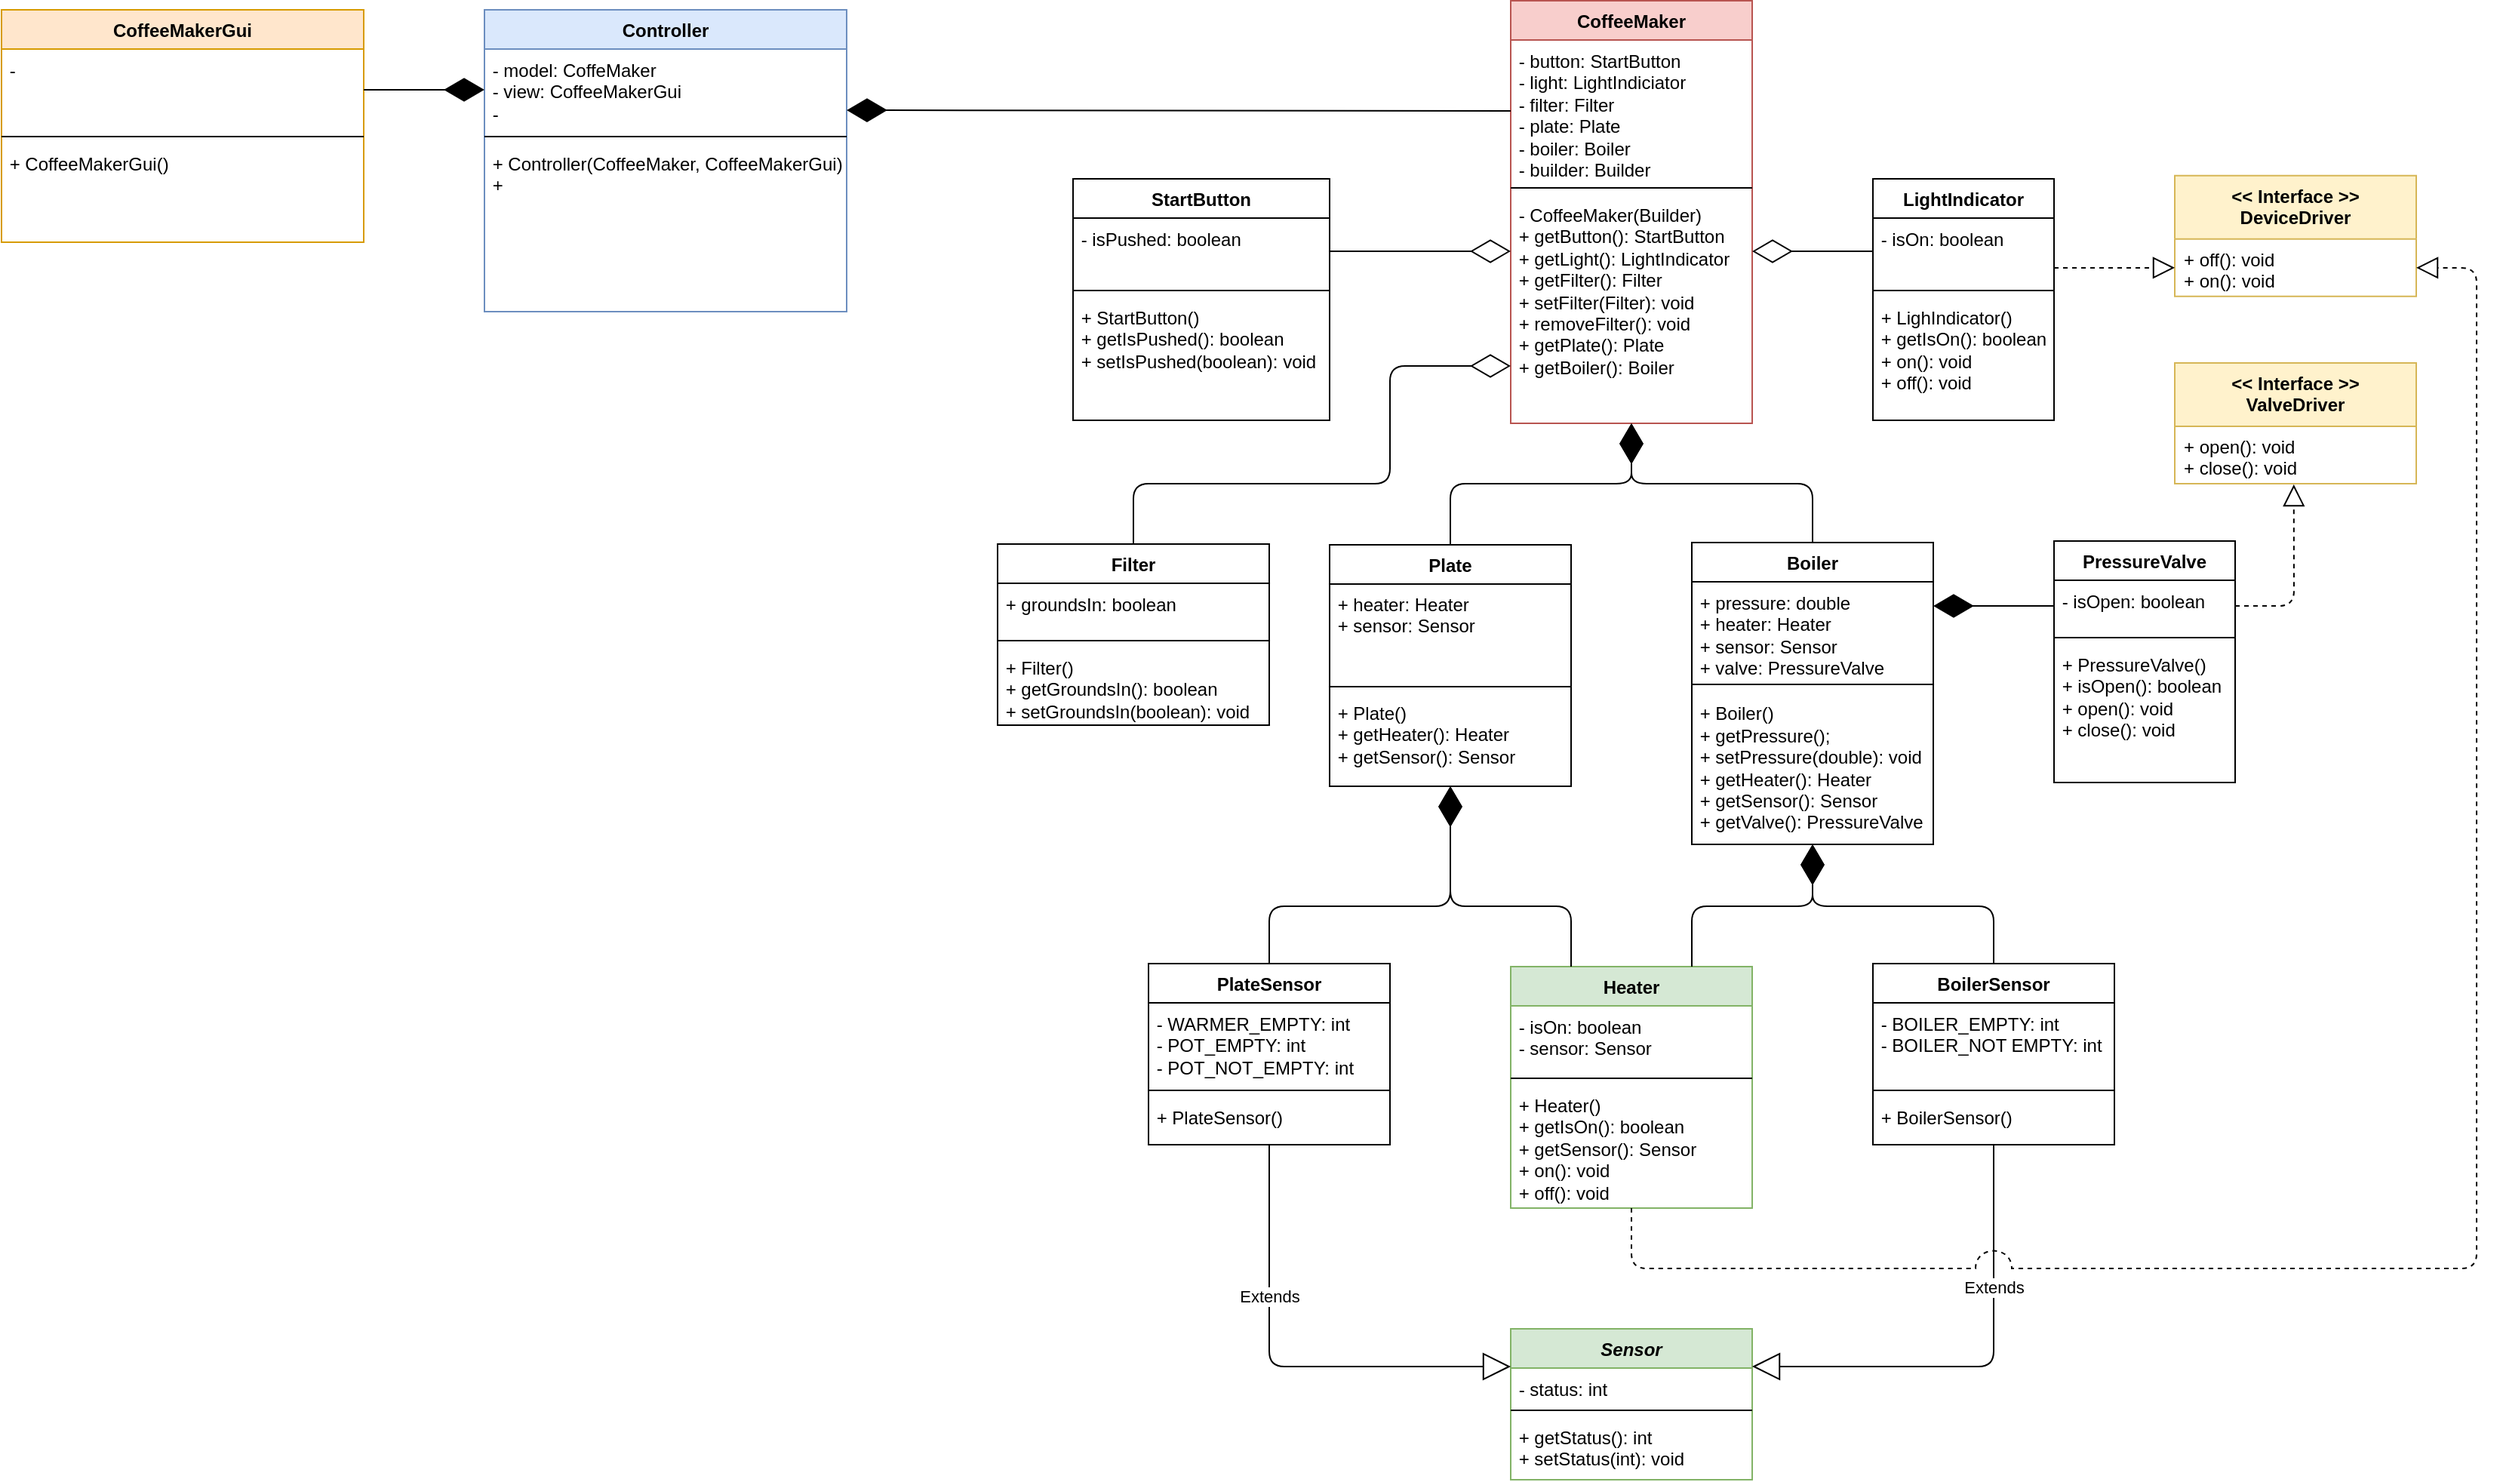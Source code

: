 <mxfile version="10.6.7" type="device"><diagram id="77RDw9w7wn0Nk61X3QPv" name="Page-1"><mxGraphModel dx="1656" dy="472" grid="1" gridSize="10" guides="1" tooltips="1" connect="1" arrows="1" fold="1" page="1" pageScale="1" pageWidth="850" pageHeight="1100" math="0" shadow="0"><root><mxCell id="0"/><mxCell id="1" parent="0"/><mxCell id="KOlccHHZOTpstW0Ifl7A-11" value="PlateSensor&#10;" style="swimlane;fontStyle=1;align=center;verticalAlign=top;childLayout=stackLayout;horizontal=1;startSize=26;horizontalStack=0;resizeParent=1;resizeParentMax=0;resizeLast=0;collapsible=1;marginBottom=0;" parent="1" vertex="1"><mxGeometry x="120" y="718.5" width="160" height="120" as="geometry"/></mxCell><mxCell id="KOlccHHZOTpstW0Ifl7A-12" value="&amp;nbsp;- WARMER_EMPTY: int&lt;br&gt;&amp;nbsp;- POT_EMPTY: int&lt;br&gt;&amp;nbsp;- POT_NOT_EMPTY: int&lt;br&gt;" style="text;html=1;strokeColor=none;fillColor=none;align=left;verticalAlign=top;whiteSpace=wrap;rounded=0;" parent="KOlccHHZOTpstW0Ifl7A-11" vertex="1"><mxGeometry y="26" width="160" height="54" as="geometry"/></mxCell><mxCell id="KOlccHHZOTpstW0Ifl7A-13" value="" style="line;strokeWidth=1;fillColor=none;align=left;verticalAlign=middle;spacingTop=-1;spacingLeft=3;spacingRight=3;rotatable=0;labelPosition=right;points=[];portConstraint=eastwest;" parent="KOlccHHZOTpstW0Ifl7A-11" vertex="1"><mxGeometry y="80" width="160" height="8" as="geometry"/></mxCell><mxCell id="KOlccHHZOTpstW0Ifl7A-14" value="&amp;nbsp;+ PlateSensor()" style="text;html=1;strokeColor=none;fillColor=none;align=left;verticalAlign=top;whiteSpace=wrap;rounded=0;" parent="KOlccHHZOTpstW0Ifl7A-11" vertex="1"><mxGeometry y="88" width="160" height="32" as="geometry"/></mxCell><mxCell id="KOlccHHZOTpstW0Ifl7A-20" value="LightIndicator&#10;" style="swimlane;fontStyle=1;align=center;verticalAlign=top;childLayout=stackLayout;horizontal=1;startSize=26;horizontalStack=0;resizeParent=1;resizeParentMax=0;resizeLast=0;collapsible=1;marginBottom=0;" parent="1" vertex="1"><mxGeometry x="600" y="198.5" width="120" height="160" as="geometry"/></mxCell><mxCell id="KOlccHHZOTpstW0Ifl7A-21" value="&lt;div&gt;&lt;span&gt;&amp;nbsp;- isOn: boolean&lt;/span&gt;&lt;br&gt;&lt;/div&gt;" style="text;html=1;strokeColor=none;fillColor=none;align=left;verticalAlign=top;whiteSpace=wrap;rounded=0;" parent="KOlccHHZOTpstW0Ifl7A-20" vertex="1"><mxGeometry y="26" width="120" height="44" as="geometry"/></mxCell><mxCell id="KOlccHHZOTpstW0Ifl7A-22" value="" style="line;strokeWidth=1;fillColor=none;align=left;verticalAlign=middle;spacingTop=-1;spacingLeft=3;spacingRight=3;rotatable=0;labelPosition=right;points=[];portConstraint=eastwest;" parent="KOlccHHZOTpstW0Ifl7A-20" vertex="1"><mxGeometry y="70" width="120" height="8" as="geometry"/></mxCell><mxCell id="KOlccHHZOTpstW0Ifl7A-23" value="&amp;nbsp;+ LighIndicator()&lt;br&gt;&amp;nbsp;+ getIsOn(): boolean&lt;br&gt;&lt;div&gt;&amp;nbsp;+ on(): void&lt;/div&gt;&lt;div&gt;&amp;nbsp;+ off(): void&lt;/div&gt;" style="text;html=1;strokeColor=none;fillColor=none;align=left;verticalAlign=top;whiteSpace=wrap;rounded=0;" parent="KOlccHHZOTpstW0Ifl7A-20" vertex="1"><mxGeometry y="78" width="120" height="82" as="geometry"/></mxCell><mxCell id="KOlccHHZOTpstW0Ifl7A-25" value="StartButton" style="swimlane;fontStyle=1;align=center;verticalAlign=top;childLayout=stackLayout;horizontal=1;startSize=26;horizontalStack=0;resizeParent=1;resizeParentMax=0;resizeLast=0;collapsible=1;marginBottom=0;" parent="1" vertex="1"><mxGeometry x="70" y="198.5" width="170" height="160" as="geometry"/></mxCell><mxCell id="KOlccHHZOTpstW0Ifl7A-26" value="&lt;div&gt;&lt;span&gt;&amp;nbsp;- isPushed: boolean&lt;/span&gt;&lt;br&gt;&lt;/div&gt;" style="text;html=1;strokeColor=none;fillColor=none;align=left;verticalAlign=top;whiteSpace=wrap;rounded=0;" parent="KOlccHHZOTpstW0Ifl7A-25" vertex="1"><mxGeometry y="26" width="170" height="44" as="geometry"/></mxCell><mxCell id="KOlccHHZOTpstW0Ifl7A-27" value="" style="line;strokeWidth=1;fillColor=none;align=left;verticalAlign=middle;spacingTop=-1;spacingLeft=3;spacingRight=3;rotatable=0;labelPosition=right;points=[];portConstraint=eastwest;" parent="KOlccHHZOTpstW0Ifl7A-25" vertex="1"><mxGeometry y="70" width="170" height="8" as="geometry"/></mxCell><mxCell id="KOlccHHZOTpstW0Ifl7A-18" value="&amp;nbsp;+ StartButton()&lt;br&gt;&lt;div&gt;&amp;nbsp;+ getIsPushed(): boolean&lt;/div&gt;&lt;div&gt;&amp;nbsp;+ setIsPushed(boolean): void&lt;/div&gt;" style="text;html=1;strokeColor=none;fillColor=none;align=left;verticalAlign=top;whiteSpace=wrap;rounded=0;" parent="KOlccHHZOTpstW0Ifl7A-25" vertex="1"><mxGeometry y="78" width="170" height="82" as="geometry"/></mxCell><mxCell id="KOlccHHZOTpstW0Ifl7A-34" value="BoilerSensor" style="swimlane;fontStyle=1;align=center;verticalAlign=top;childLayout=stackLayout;horizontal=1;startSize=26;horizontalStack=0;resizeParent=1;resizeParentMax=0;resizeLast=0;collapsible=1;marginBottom=0;" parent="1" vertex="1"><mxGeometry x="600" y="718.5" width="160" height="120" as="geometry"/></mxCell><mxCell id="KOlccHHZOTpstW0Ifl7A-35" value="&amp;nbsp;- BOILER_EMPTY: int&lt;br&gt;&amp;nbsp;- BOILER_NOT EMPTY: int&lt;br&gt;&lt;br&gt;" style="text;html=1;strokeColor=none;fillColor=none;align=left;verticalAlign=top;whiteSpace=wrap;rounded=0;" parent="KOlccHHZOTpstW0Ifl7A-34" vertex="1"><mxGeometry y="26" width="160" height="54" as="geometry"/></mxCell><mxCell id="KOlccHHZOTpstW0Ifl7A-37" value="" style="line;strokeWidth=1;fillColor=none;align=left;verticalAlign=middle;spacingTop=-1;spacingLeft=3;spacingRight=3;rotatable=0;labelPosition=right;points=[];portConstraint=eastwest;" parent="KOlccHHZOTpstW0Ifl7A-34" vertex="1"><mxGeometry y="80" width="160" height="8" as="geometry"/></mxCell><mxCell id="KOlccHHZOTpstW0Ifl7A-38" value="&amp;nbsp;+ BoilerSensor()" style="text;html=1;strokeColor=none;fillColor=none;align=left;verticalAlign=top;whiteSpace=wrap;rounded=0;" parent="KOlccHHZOTpstW0Ifl7A-34" vertex="1"><mxGeometry y="88" width="160" height="32" as="geometry"/></mxCell><mxCell id="KOlccHHZOTpstW0Ifl7A-40" value="Sensor" style="swimlane;fontStyle=3;align=center;verticalAlign=middle;childLayout=stackLayout;horizontal=1;startSize=26;horizontalStack=0;resizeParent=1;resizeParentMax=0;resizeLast=0;collapsible=1;marginBottom=0;fillColor=#d5e8d4;strokeColor=#82b366;" parent="1" vertex="1"><mxGeometry x="360" y="960.5" width="160" height="100" as="geometry"/></mxCell><mxCell id="KOlccHHZOTpstW0Ifl7A-41" value="&amp;nbsp;- status: int" style="text;html=1;strokeColor=none;fillColor=none;align=left;verticalAlign=top;whiteSpace=wrap;rounded=0;" parent="KOlccHHZOTpstW0Ifl7A-40" vertex="1"><mxGeometry y="26" width="160" height="24" as="geometry"/></mxCell><mxCell id="KOlccHHZOTpstW0Ifl7A-42" value="" style="line;strokeWidth=1;fillColor=none;align=left;verticalAlign=middle;spacingTop=-1;spacingLeft=3;spacingRight=3;rotatable=0;labelPosition=right;points=[];portConstraint=eastwest;" parent="KOlccHHZOTpstW0Ifl7A-40" vertex="1"><mxGeometry y="50" width="160" height="8" as="geometry"/></mxCell><mxCell id="KOlccHHZOTpstW0Ifl7A-43" value="&amp;nbsp;+ getStatus(): int&lt;br&gt;&amp;nbsp;+ setStatus(int): void" style="text;html=1;strokeColor=none;fillColor=none;align=left;verticalAlign=top;whiteSpace=wrap;rounded=0;" parent="KOlccHHZOTpstW0Ifl7A-40" vertex="1"><mxGeometry y="58" width="160" height="42" as="geometry"/></mxCell><mxCell id="KOlccHHZOTpstW0Ifl7A-44" value="Heater" style="swimlane;fontStyle=1;align=center;verticalAlign=middle;childLayout=stackLayout;horizontal=1;startSize=26;horizontalStack=0;resizeParent=1;resizeParentMax=0;resizeLast=0;collapsible=1;marginBottom=0;fillColor=#d5e8d4;strokeColor=#82b366;" parent="1" vertex="1"><mxGeometry x="360" y="720.5" width="160" height="160" as="geometry"/></mxCell><mxCell id="KOlccHHZOTpstW0Ifl7A-45" value="&lt;div&gt;&lt;span&gt;&amp;nbsp;- isOn: boolean&lt;/span&gt;&lt;br&gt;&lt;/div&gt;&amp;nbsp;- sensor: Sensor" style="text;html=1;strokeColor=none;fillColor=none;align=left;verticalAlign=top;whiteSpace=wrap;rounded=0;" parent="KOlccHHZOTpstW0Ifl7A-44" vertex="1"><mxGeometry y="26" width="160" height="44" as="geometry"/></mxCell><mxCell id="KOlccHHZOTpstW0Ifl7A-46" value="" style="line;strokeWidth=1;fillColor=none;align=left;verticalAlign=middle;spacingTop=-1;spacingLeft=3;spacingRight=3;rotatable=0;labelPosition=right;points=[];portConstraint=eastwest;" parent="KOlccHHZOTpstW0Ifl7A-44" vertex="1"><mxGeometry y="70" width="160" height="8" as="geometry"/></mxCell><mxCell id="KOlccHHZOTpstW0Ifl7A-47" value="&amp;nbsp;+ Heater()&lt;br&gt;&amp;nbsp;+ getIsOn(): boolean&lt;br&gt;&amp;nbsp;+ getSensor(): Sensor&lt;br&gt;&amp;nbsp;+ on(): void&lt;br&gt;&amp;nbsp;+ off(): void&lt;br&gt;" style="text;html=1;strokeColor=none;fillColor=none;align=left;verticalAlign=top;whiteSpace=wrap;rounded=0;" parent="KOlccHHZOTpstW0Ifl7A-44" vertex="1"><mxGeometry y="78" width="160" height="82" as="geometry"/></mxCell><mxCell id="KOlccHHZOTpstW0Ifl7A-50" value="Extends" style="endArrow=block;endSize=16;endFill=0;html=1;entryX=0;entryY=0.25;entryDx=0;entryDy=0;rounded=1;exitX=0.5;exitY=1;exitDx=0;exitDy=0;" parent="1" source="KOlccHHZOTpstW0Ifl7A-14" target="KOlccHHZOTpstW0Ifl7A-40" edge="1"><mxGeometry x="-0.349" width="160" relative="1" as="geometry"><mxPoint x="110" y="820.5" as="sourcePoint"/><mxPoint x="430" y="209.5" as="targetPoint"/><Array as="points"><mxPoint x="200" y="985.5"/></Array><mxPoint as="offset"/></mxGeometry></mxCell><mxCell id="KOlccHHZOTpstW0Ifl7A-51" value="Extends" style="endArrow=block;endSize=16;endFill=0;html=1;exitX=0.5;exitY=1;exitDx=0;exitDy=0;entryX=1;entryY=0.25;entryDx=0;entryDy=0;rounded=1;" parent="1" source="KOlccHHZOTpstW0Ifl7A-38" target="KOlccHHZOTpstW0Ifl7A-40" edge="1"><mxGeometry x="-0.383" width="160" relative="1" as="geometry"><mxPoint x="680" y="179.5" as="sourcePoint"/><mxPoint x="840" y="179.5" as="targetPoint"/><Array as="points"><mxPoint x="680" y="985.5"/></Array><mxPoint as="offset"/></mxGeometry></mxCell><mxCell id="KOlccHHZOTpstW0Ifl7A-52" value="PressureValve" style="swimlane;fontStyle=1;align=center;verticalAlign=middle;childLayout=stackLayout;horizontal=1;startSize=26;horizontalStack=0;resizeParent=1;resizeParentMax=0;resizeLast=0;collapsible=1;marginBottom=0;" parent="1" vertex="1"><mxGeometry x="720" y="438.5" width="120" height="160" as="geometry"/></mxCell><mxCell id="KOlccHHZOTpstW0Ifl7A-53" value="&lt;div&gt;&lt;span&gt;&amp;nbsp;- isOpen: boolean&lt;/span&gt;&lt;br&gt;&lt;/div&gt;" style="text;html=1;strokeColor=none;fillColor=none;align=left;verticalAlign=top;whiteSpace=wrap;rounded=0;" parent="KOlccHHZOTpstW0Ifl7A-52" vertex="1"><mxGeometry y="26" width="120" height="34" as="geometry"/></mxCell><mxCell id="KOlccHHZOTpstW0Ifl7A-54" value="" style="line;strokeWidth=1;fillColor=none;align=left;verticalAlign=middle;spacingTop=-1;spacingLeft=3;spacingRight=3;rotatable=0;labelPosition=right;points=[];portConstraint=eastwest;" parent="KOlccHHZOTpstW0Ifl7A-52" vertex="1"><mxGeometry y="60" width="120" height="8" as="geometry"/></mxCell><mxCell id="KOlccHHZOTpstW0Ifl7A-55" value="&lt;div&gt;&amp;nbsp;+ PressureValve()&lt;/div&gt;&lt;div&gt;&amp;nbsp;+ isOpen(): boolean&lt;br&gt;&lt;/div&gt;&lt;div&gt;&amp;nbsp;+ open(): void&lt;/div&gt;&lt;div&gt;&amp;nbsp;+ close(): void&lt;/div&gt;" style="text;html=1;strokeColor=none;fillColor=none;align=left;verticalAlign=top;whiteSpace=wrap;rounded=0;" parent="KOlccHHZOTpstW0Ifl7A-52" vertex="1"><mxGeometry y="68" width="120" height="92" as="geometry"/></mxCell><mxCell id="4rjySwhRc9td_npBiALp-2" value="CoffeeMaker" style="swimlane;fontStyle=1;align=center;verticalAlign=middle;childLayout=stackLayout;horizontal=1;startSize=26;horizontalStack=0;resizeParent=1;resizeParentMax=0;resizeLast=0;collapsible=1;marginBottom=0;fillColor=#f8cecc;strokeColor=#b85450;gradientDirection=north;swimlaneFillColor=none;" parent="1" vertex="1"><mxGeometry x="360" y="80.5" width="160" height="280" as="geometry"/></mxCell><mxCell id="ivPgQxqYD3z4Ep1TXVpg-1" value="&lt;div&gt;&lt;span&gt;&amp;nbsp;- button: StartButton&lt;/span&gt;&lt;br&gt;&lt;/div&gt;&lt;div&gt;&amp;nbsp;- light: LightIndiciator&lt;/div&gt;&lt;div&gt;&amp;nbsp;- filter: Filter&lt;/div&gt;&lt;div&gt;&amp;nbsp;- plate: Plate&lt;/div&gt;&lt;div&gt;&amp;nbsp;- boiler: Boiler&lt;br&gt;&lt;/div&gt;&lt;div&gt;&amp;nbsp;- builder: Builder&lt;/div&gt;" style="text;html=1;strokeColor=none;fillColor=none;align=left;verticalAlign=top;whiteSpace=wrap;rounded=0;" parent="4rjySwhRc9td_npBiALp-2" vertex="1"><mxGeometry y="26" width="160" height="94" as="geometry"/></mxCell><mxCell id="4rjySwhRc9td_npBiALp-4" value="" style="line;strokeWidth=1;fillColor=none;align=left;verticalAlign=middle;spacingTop=-1;spacingLeft=3;spacingRight=3;rotatable=0;labelPosition=right;points=[];portConstraint=eastwest;" parent="4rjySwhRc9td_npBiALp-2" vertex="1"><mxGeometry y="120" width="160" height="8" as="geometry"/></mxCell><mxCell id="4rjySwhRc9td_npBiALp-5" value="&lt;div&gt;&amp;nbsp;- CoffeeMaker(Builder)&lt;/div&gt;&lt;div&gt;&amp;nbsp;+ getButton(): StartButton&lt;/div&gt;&lt;div&gt;&amp;nbsp;+ getLight(): LightIndicator&lt;/div&gt;&lt;div&gt;&amp;nbsp;+ getFilter(): Filter&lt;/div&gt;&lt;div&gt;&amp;nbsp;+ setFilter(Filter): void&lt;/div&gt;&lt;div&gt;&amp;nbsp;+ removeFilter(): void&lt;/div&gt;&lt;div&gt;&amp;nbsp;+ getPlate(): Plate&lt;/div&gt;&lt;div&gt;&amp;nbsp;+ getBoiler(): Boiler&lt;/div&gt;" style="text;html=1;strokeColor=none;fillColor=none;align=left;verticalAlign=top;whiteSpace=wrap;rounded=0;" parent="4rjySwhRc9td_npBiALp-2" vertex="1"><mxGeometry y="128" width="160" height="152" as="geometry"/></mxCell><mxCell id="4rjySwhRc9td_npBiALp-6" value="" style="endArrow=diamondThin;endFill=1;endSize=24;html=1;entryX=0.5;entryY=1;entryDx=0;entryDy=0;exitX=0.75;exitY=0;exitDx=0;exitDy=0;" parent="1" source="KOlccHHZOTpstW0Ifl7A-44" target="ytc1XaJ6hb3bVY4K67zS-8" edge="1"><mxGeometry width="160" relative="1" as="geometry"><mxPoint x="550" y="667.5" as="sourcePoint"/><mxPoint x="750" y="629.5" as="targetPoint"/><Array as="points"><mxPoint x="480" y="680.5"/><mxPoint x="560" y="680.5"/></Array></mxGeometry></mxCell><mxCell id="4rjySwhRc9td_npBiALp-7" value="" style="endArrow=diamondThin;endFill=1;endSize=24;html=1;exitX=0.25;exitY=0;exitDx=0;exitDy=0;entryX=0.5;entryY=1;entryDx=0;entryDy=0;" parent="1" source="KOlccHHZOTpstW0Ifl7A-44" target="ytc1XaJ6hb3bVY4K67zS-4" edge="1"><mxGeometry width="160" relative="1" as="geometry"><mxPoint x="350" y="666.5" as="sourcePoint"/><mxPoint x="110" y="629.5" as="targetPoint"/><Array as="points"><mxPoint x="400" y="680.5"/><mxPoint x="320" y="680.5"/></Array></mxGeometry></mxCell><mxCell id="4rjySwhRc9td_npBiALp-8" value="" style="endArrow=diamondThin;endFill=1;endSize=24;html=1;exitX=0.5;exitY=0;exitDx=0;exitDy=0;entryX=0.5;entryY=1;entryDx=0;entryDy=0;" parent="1" source="KOlccHHZOTpstW0Ifl7A-11" target="ytc1XaJ6hb3bVY4K67zS-4" edge="1"><mxGeometry width="160" relative="1" as="geometry"><mxPoint x="320" y="829.5" as="sourcePoint"/><mxPoint x="110" y="629.5" as="targetPoint"/><Array as="points"><mxPoint x="200" y="680.5"/><mxPoint x="320" y="680.5"/></Array></mxGeometry></mxCell><mxCell id="4rjySwhRc9td_npBiALp-9" value="" style="endArrow=diamondThin;endFill=1;endSize=24;html=1;exitX=0.5;exitY=0;exitDx=0;exitDy=0;entryX=0.5;entryY=1;entryDx=0;entryDy=0;" parent="1" source="KOlccHHZOTpstW0Ifl7A-34" target="ytc1XaJ6hb3bVY4K67zS-8" edge="1"><mxGeometry width="160" relative="1" as="geometry"><mxPoint x="450" y="459.5" as="sourcePoint"/><mxPoint x="750" y="629.5" as="targetPoint"/><Array as="points"><mxPoint x="680" y="680.5"/><mxPoint x="560" y="680.5"/></Array></mxGeometry></mxCell><mxCell id="ytc1XaJ6hb3bVY4K67zS-1" value="Plate" style="swimlane;fontStyle=1;align=center;verticalAlign=middle;childLayout=stackLayout;horizontal=1;startSize=26;horizontalStack=0;resizeParent=1;resizeParentMax=0;resizeLast=0;collapsible=1;marginBottom=0;" parent="1" vertex="1"><mxGeometry x="240" y="441" width="160" height="160" as="geometry"/></mxCell><mxCell id="ytc1XaJ6hb3bVY4K67zS-2" value="&lt;div&gt;&amp;nbsp;+ heater: Heater&lt;/div&gt;&lt;div&gt;&amp;nbsp;+ sensor: Sensor&lt;br&gt;&lt;/div&gt;" style="text;html=1;strokeColor=none;fillColor=none;align=left;verticalAlign=top;whiteSpace=wrap;rounded=0;" parent="ytc1XaJ6hb3bVY4K67zS-1" vertex="1"><mxGeometry y="26" width="160" height="64" as="geometry"/></mxCell><mxCell id="ytc1XaJ6hb3bVY4K67zS-3" value="" style="line;strokeWidth=1;fillColor=none;align=left;verticalAlign=middle;spacingTop=-1;spacingLeft=3;spacingRight=3;rotatable=0;labelPosition=right;points=[];portConstraint=eastwest;" parent="ytc1XaJ6hb3bVY4K67zS-1" vertex="1"><mxGeometry y="90" width="160" height="8" as="geometry"/></mxCell><mxCell id="ytc1XaJ6hb3bVY4K67zS-4" value="&lt;div&gt;&amp;nbsp;+ Plate()&lt;/div&gt;&lt;div&gt;&amp;nbsp;+ getHeater(): Heater&lt;/div&gt;&lt;div&gt;&amp;nbsp;+ getSensor(): Sensor&lt;br&gt;&lt;/div&gt;" style="text;html=1;strokeColor=none;fillColor=none;align=left;verticalAlign=top;whiteSpace=wrap;rounded=0;" parent="ytc1XaJ6hb3bVY4K67zS-1" vertex="1"><mxGeometry y="98" width="160" height="62" as="geometry"/></mxCell><mxCell id="ytc1XaJ6hb3bVY4K67zS-5" value="Boiler" style="swimlane;fontStyle=1;align=center;verticalAlign=middle;childLayout=stackLayout;horizontal=1;startSize=26;horizontalStack=0;resizeParent=1;resizeParentMax=0;resizeLast=0;collapsible=1;marginBottom=0;" parent="1" vertex="1"><mxGeometry x="480" y="439.5" width="160" height="200" as="geometry"/></mxCell><mxCell id="ytc1XaJ6hb3bVY4K67zS-6" value="&lt;div&gt;&amp;nbsp;+ pressure: double&lt;/div&gt;&lt;div&gt;&amp;nbsp;+ heater: Heater&lt;/div&gt;&lt;div&gt;&amp;nbsp;+ sensor: Sensor&lt;/div&gt;&lt;div&gt;&amp;nbsp;+ valve: PressureValve&lt;br&gt;&lt;/div&gt;" style="text;html=1;strokeColor=none;fillColor=none;align=left;verticalAlign=top;whiteSpace=wrap;rounded=0;" parent="ytc1XaJ6hb3bVY4K67zS-5" vertex="1"><mxGeometry y="26" width="160" height="64" as="geometry"/></mxCell><mxCell id="ytc1XaJ6hb3bVY4K67zS-7" value="" style="line;strokeWidth=1;fillColor=none;align=left;verticalAlign=middle;spacingTop=-1;spacingLeft=3;spacingRight=3;rotatable=0;labelPosition=right;points=[];portConstraint=eastwest;" parent="ytc1XaJ6hb3bVY4K67zS-5" vertex="1"><mxGeometry y="90" width="160" height="8" as="geometry"/></mxCell><mxCell id="ytc1XaJ6hb3bVY4K67zS-8" value="&lt;div&gt;&amp;nbsp;+ Boiler()&lt;/div&gt;&lt;div&gt;&amp;nbsp;+ getPressure();&lt;/div&gt;&lt;div&gt;&amp;nbsp;+ setPressure(double): void&lt;/div&gt;&lt;div&gt;&amp;nbsp;+ getHeater(): Heater&lt;/div&gt;&lt;div&gt;&amp;nbsp;+ getSensor(): Sensor&lt;/div&gt;&lt;div&gt;&amp;nbsp;+ getValve(): PressureValve&lt;br&gt;&lt;/div&gt;" style="text;html=1;strokeColor=none;fillColor=none;align=left;verticalAlign=middle;whiteSpace=wrap;rounded=0;" parent="ytc1XaJ6hb3bVY4K67zS-5" vertex="1"><mxGeometry y="98" width="160" height="102" as="geometry"/></mxCell><mxCell id="ytc1XaJ6hb3bVY4K67zS-10" value="" style="endArrow=diamondThin;endFill=0;endSize=24;html=1;entryX=0;entryY=0.25;entryDx=0;entryDy=0;exitX=1;exitY=0.5;exitDx=0;exitDy=0;" parent="1" source="KOlccHHZOTpstW0Ifl7A-26" target="4rjySwhRc9td_npBiALp-5" edge="1"><mxGeometry width="160" relative="1" as="geometry"><mxPoint x="241" y="142.5" as="sourcePoint"/><mxPoint x="-90" y="158.167" as="targetPoint"/><Array as="points"/></mxGeometry></mxCell><mxCell id="ytc1XaJ6hb3bVY4K67zS-11" value="" style="endArrow=diamondThin;endFill=0;endSize=24;html=1;entryX=1;entryY=0.25;entryDx=0;entryDy=0;startArrow=none;startFill=0;exitX=0;exitY=0.5;exitDx=0;exitDy=0;" parent="1" source="KOlccHHZOTpstW0Ifl7A-21" target="4rjySwhRc9td_npBiALp-5" edge="1"><mxGeometry width="160" relative="1" as="geometry"><mxPoint x="580" y="260.5" as="sourcePoint"/><mxPoint x="520" y="349.5" as="targetPoint"/><Array as="points"/></mxGeometry></mxCell><mxCell id="ytc1XaJ6hb3bVY4K67zS-12" value="" style="endArrow=diamondThin;endFill=1;endSize=24;html=1;exitX=0;exitY=0.5;exitDx=0;exitDy=0;entryX=1;entryY=0.25;entryDx=0;entryDy=0;" parent="1" source="KOlccHHZOTpstW0Ifl7A-53" target="ytc1XaJ6hb3bVY4K67zS-6" edge="1"><mxGeometry width="160" relative="1" as="geometry"><mxPoint x="799" y="434.5" as="sourcePoint"/><mxPoint x="660" y="450.5" as="targetPoint"/><Array as="points"/></mxGeometry></mxCell><mxCell id="ytc1XaJ6hb3bVY4K67zS-13" value="" style="endArrow=diamondThin;endFill=1;endSize=24;html=1;entryX=0.5;entryY=1;entryDx=0;entryDy=0;exitX=0.5;exitY=0;exitDx=0;exitDy=0;" parent="1" source="ytc1XaJ6hb3bVY4K67zS-1" target="4rjySwhRc9td_npBiALp-5" edge="1"><mxGeometry width="160" relative="1" as="geometry"><mxPoint x="200" y="559.5" as="sourcePoint"/><mxPoint x="360" y="559.5" as="targetPoint"/><Array as="points"><mxPoint x="320" y="400.5"/><mxPoint x="440" y="400.5"/></Array></mxGeometry></mxCell><mxCell id="ytc1XaJ6hb3bVY4K67zS-14" value="" style="endArrow=diamondThin;endFill=1;endSize=24;html=1;entryX=0.5;entryY=1;entryDx=0;entryDy=0;exitX=0.5;exitY=0;exitDx=0;exitDy=0;" parent="1" source="ytc1XaJ6hb3bVY4K67zS-5" target="4rjySwhRc9td_npBiALp-5" edge="1"><mxGeometry width="160" relative="1" as="geometry"><mxPoint x="440" y="569.5" as="sourcePoint"/><mxPoint x="600" y="569.5" as="targetPoint"/><Array as="points"><mxPoint x="560" y="400.5"/><mxPoint x="440" y="400.5"/></Array></mxGeometry></mxCell><mxCell id="WoPb2PPmAc9FblUVwh9S-1" value="&lt;&lt; Interface &gt;&gt;&#10;ValveDriver&#10;" style="swimlane;fontStyle=1;childLayout=stackLayout;horizontal=1;startSize=42;fillColor=#fff2cc;horizontalStack=0;resizeParent=1;resizeParentMax=0;resizeLast=0;collapsible=1;marginBottom=0;verticalAlign=top;strokeColor=#d6b656;" parent="1" vertex="1"><mxGeometry x="800" y="320.5" width="160" height="80" as="geometry"/></mxCell><mxCell id="WoPb2PPmAc9FblUVwh9S-4" value="+ open(): void&#10;+ close(): void&#10;" style="text;strokeColor=none;fillColor=none;align=left;verticalAlign=top;spacingLeft=4;spacingRight=4;overflow=hidden;rotatable=0;points=[[0,0.5],[1,0.5]];portConstraint=eastwest;" parent="WoPb2PPmAc9FblUVwh9S-1" vertex="1"><mxGeometry y="42" width="160" height="38" as="geometry"/></mxCell><mxCell id="WoPb2PPmAc9FblUVwh9S-5" value="&lt;&lt; Interface &gt;&gt;&#10;DeviceDriver&#10;" style="swimlane;fontStyle=1;childLayout=stackLayout;horizontal=1;startSize=42;fillColor=#fff2cc;horizontalStack=0;resizeParent=1;resizeParentMax=0;resizeLast=0;collapsible=1;marginBottom=0;verticalAlign=top;strokeColor=#d6b656;" parent="1" vertex="1"><mxGeometry x="800" y="196.429" width="160" height="80" as="geometry"/></mxCell><mxCell id="WoPb2PPmAc9FblUVwh9S-6" value="+ off(): void&#10;+ on(): void&#10;" style="text;strokeColor=none;fillColor=none;align=left;verticalAlign=top;spacingLeft=4;spacingRight=4;overflow=hidden;rotatable=0;points=[[0,0.5],[1,0.5]];portConstraint=eastwest;" parent="WoPb2PPmAc9FblUVwh9S-5" vertex="1"><mxGeometry y="42" width="160" height="38" as="geometry"/></mxCell><mxCell id="WoPb2PPmAc9FblUVwh9S-7" value="" style="endArrow=block;dashed=1;endFill=0;endSize=12;html=1;exitX=0.5;exitY=1;exitDx=0;exitDy=0;entryX=1;entryY=0.5;entryDx=0;entryDy=0;jumpStyle=arc;jumpSize=24;" parent="1" source="KOlccHHZOTpstW0Ifl7A-47" target="WoPb2PPmAc9FblUVwh9S-6" edge="1"><mxGeometry width="160" relative="1" as="geometry"><mxPoint x="110" y="1070.5" as="sourcePoint"/><mxPoint x="1260" y="440.5" as="targetPoint"/><Array as="points"><mxPoint x="440" y="920.5"/><mxPoint x="1000" y="920.5"/><mxPoint x="1000" y="257.5"/></Array></mxGeometry></mxCell><mxCell id="WoPb2PPmAc9FblUVwh9S-8" value="" style="endArrow=block;dashed=1;endFill=0;endSize=12;html=1;entryX=0;entryY=0.5;entryDx=0;entryDy=0;exitX=1;exitY=0.75;exitDx=0;exitDy=0;" parent="1" source="KOlccHHZOTpstW0Ifl7A-21" target="WoPb2PPmAc9FblUVwh9S-6" edge="1"><mxGeometry width="160" relative="1" as="geometry"><mxPoint x="810" y="158.5" as="sourcePoint"/><mxPoint x="1040" y="719.5" as="targetPoint"/><Array as="points"/></mxGeometry></mxCell><mxCell id="WoPb2PPmAc9FblUVwh9S-9" value="" style="endArrow=block;dashed=1;endFill=0;endSize=12;html=1;entryX=0.493;entryY=1.013;entryDx=0;entryDy=0;entryPerimeter=0;exitX=1;exitY=0.5;exitDx=0;exitDy=0;" parent="1" source="KOlccHHZOTpstW0Ifl7A-53" target="WoPb2PPmAc9FblUVwh9S-4" edge="1"><mxGeometry width="160" relative="1" as="geometry"><mxPoint x="1114.5" y="900.5" as="sourcePoint"/><mxPoint x="1240" y="750.5" as="targetPoint"/><Array as="points"><mxPoint x="879" y="481.5"/></Array></mxGeometry></mxCell><mxCell id="WtpWh5pmjoJ3NC3OwVhD-1" value="Controller&#10;" style="swimlane;fontStyle=1;align=center;verticalAlign=top;childLayout=stackLayout;horizontal=1;startSize=26;horizontalStack=0;resizeParent=1;resizeParentMax=0;resizeLast=0;collapsible=1;marginBottom=0;fillColor=#dae8fc;strokeColor=#6c8ebf;" parent="1" vertex="1"><mxGeometry x="-320" y="86.5" width="240" height="200" as="geometry"/></mxCell><mxCell id="WtpWh5pmjoJ3NC3OwVhD-2" value="&lt;div&gt;&lt;span&gt;&amp;nbsp;- model: CoffeMaker&lt;/span&gt;&lt;br&gt;&lt;/div&gt;&lt;div&gt;&lt;span&gt;&amp;nbsp;- view: CoffeeMakerGui&lt;/span&gt;&lt;/div&gt;&lt;div&gt;&lt;span&gt;&amp;nbsp;-&amp;nbsp;&lt;/span&gt;&lt;/div&gt;" style="text;html=1;strokeColor=none;fillColor=none;align=left;verticalAlign=top;whiteSpace=wrap;rounded=0;" parent="WtpWh5pmjoJ3NC3OwVhD-1" vertex="1"><mxGeometry y="26" width="240" height="54" as="geometry"/></mxCell><mxCell id="WtpWh5pmjoJ3NC3OwVhD-3" value="" style="line;strokeWidth=1;fillColor=none;align=left;verticalAlign=middle;spacingTop=-1;spacingLeft=3;spacingRight=3;rotatable=0;labelPosition=right;points=[];portConstraint=eastwest;" parent="WtpWh5pmjoJ3NC3OwVhD-1" vertex="1"><mxGeometry y="80" width="240" height="8" as="geometry"/></mxCell><mxCell id="WtpWh5pmjoJ3NC3OwVhD-4" value="&amp;nbsp;+ Controller(CoffeeMaker, CoffeeMakerGui)&lt;br&gt;&lt;div&gt;&amp;nbsp;+&amp;nbsp;&lt;/div&gt;" style="text;html=1;strokeColor=none;fillColor=none;align=left;verticalAlign=top;whiteSpace=wrap;rounded=0;" parent="WtpWh5pmjoJ3NC3OwVhD-1" vertex="1"><mxGeometry y="88" width="240" height="112" as="geometry"/></mxCell><mxCell id="WtpWh5pmjoJ3NC3OwVhD-6" value="CoffeeMakerGui" style="swimlane;fontStyle=1;align=center;verticalAlign=top;childLayout=stackLayout;horizontal=1;startSize=26;horizontalStack=0;resizeParent=1;resizeParentMax=0;resizeLast=0;collapsible=1;marginBottom=0;fillColor=#ffe6cc;strokeColor=#d79b00;" parent="1" vertex="1"><mxGeometry x="-640" y="86.5" width="240" height="154" as="geometry"/></mxCell><mxCell id="WtpWh5pmjoJ3NC3OwVhD-7" value="&lt;div&gt;&lt;span&gt;&amp;nbsp;-&amp;nbsp;&lt;/span&gt;&lt;br&gt;&lt;/div&gt;" style="text;html=1;strokeColor=none;fillColor=none;align=left;verticalAlign=top;whiteSpace=wrap;rounded=0;" parent="WtpWh5pmjoJ3NC3OwVhD-6" vertex="1"><mxGeometry y="26" width="240" height="54" as="geometry"/></mxCell><mxCell id="WtpWh5pmjoJ3NC3OwVhD-8" value="" style="line;strokeWidth=1;fillColor=none;align=left;verticalAlign=middle;spacingTop=-1;spacingLeft=3;spacingRight=3;rotatable=0;labelPosition=right;points=[];portConstraint=eastwest;" parent="WtpWh5pmjoJ3NC3OwVhD-6" vertex="1"><mxGeometry y="80" width="240" height="8" as="geometry"/></mxCell><mxCell id="WtpWh5pmjoJ3NC3OwVhD-9" value="&amp;nbsp;+ CoffeeMakerGui()" style="text;html=1;strokeColor=none;fillColor=none;align=left;verticalAlign=top;whiteSpace=wrap;rounded=0;" parent="WtpWh5pmjoJ3NC3OwVhD-6" vertex="1"><mxGeometry y="88" width="240" height="66" as="geometry"/></mxCell><mxCell id="WtpWh5pmjoJ3NC3OwVhD-10" value="Filter" style="swimlane;fontStyle=1;align=center;verticalAlign=middle;childLayout=stackLayout;horizontal=1;startSize=26;horizontalStack=0;resizeParent=1;resizeParentMax=0;resizeLast=0;collapsible=1;marginBottom=0;" parent="1" vertex="1"><mxGeometry x="20" y="440.5" width="180" height="120" as="geometry"/></mxCell><mxCell id="WtpWh5pmjoJ3NC3OwVhD-11" value="&lt;div&gt;&amp;nbsp;+ groundsIn: boolean&lt;/div&gt;" style="text;html=1;strokeColor=none;fillColor=none;align=left;verticalAlign=top;whiteSpace=wrap;rounded=0;" parent="WtpWh5pmjoJ3NC3OwVhD-10" vertex="1"><mxGeometry y="26" width="180" height="34" as="geometry"/></mxCell><mxCell id="WtpWh5pmjoJ3NC3OwVhD-12" value="" style="line;strokeWidth=1;fillColor=none;align=left;verticalAlign=middle;spacingTop=-1;spacingLeft=3;spacingRight=3;rotatable=0;labelPosition=right;points=[];portConstraint=eastwest;" parent="WtpWh5pmjoJ3NC3OwVhD-10" vertex="1"><mxGeometry y="60" width="180" height="8" as="geometry"/></mxCell><mxCell id="WtpWh5pmjoJ3NC3OwVhD-13" value="&lt;div&gt;&amp;nbsp;+ Filter()&lt;/div&gt;&lt;div&gt;&amp;nbsp;+ getGroundsIn(): boolean&lt;/div&gt;&lt;div&gt;&amp;nbsp;+ setGroundsIn(boolean): void&lt;br&gt;&lt;/div&gt;" style="text;html=1;strokeColor=none;fillColor=none;align=left;verticalAlign=top;whiteSpace=wrap;rounded=0;" parent="WtpWh5pmjoJ3NC3OwVhD-10" vertex="1"><mxGeometry y="68" width="180" height="52" as="geometry"/></mxCell><mxCell id="WtpWh5pmjoJ3NC3OwVhD-14" value="" style="endArrow=diamondThin;endFill=0;endSize=24;html=1;entryX=0;entryY=0.75;entryDx=0;entryDy=0;exitX=0.5;exitY=0;exitDx=0;exitDy=0;" parent="1" source="WtpWh5pmjoJ3NC3OwVhD-10" target="4rjySwhRc9td_npBiALp-5" edge="1"><mxGeometry width="160" relative="1" as="geometry"><mxPoint x="120" y="400.5" as="sourcePoint"/><mxPoint x="304.235" y="321.735" as="targetPoint"/><Array as="points"><mxPoint x="110" y="400.5"/><mxPoint x="280" y="400.5"/><mxPoint x="280" y="322.5"/></Array></mxGeometry></mxCell><mxCell id="2UIzYrypFo3aXC4rfYl_-4" value="" style="endArrow=none;endFill=0;endSize=24;html=1;entryX=1;entryY=0.5;entryDx=0;entryDy=0;exitX=0;exitY=0.5;exitDx=0;exitDy=0;startArrow=diamondThin;startFill=1;startSize=24;" parent="1" source="WtpWh5pmjoJ3NC3OwVhD-2" target="WtpWh5pmjoJ3NC3OwVhD-7" edge="1"><mxGeometry width="160" relative="1" as="geometry"><mxPoint x="-505" y="361.5" as="sourcePoint"/><mxPoint x="-345" y="361.5" as="targetPoint"/></mxGeometry></mxCell><mxCell id="2UIzYrypFo3aXC4rfYl_-5" value="" style="endArrow=none;endFill=0;endSize=24;html=1;exitX=1;exitY=0.75;exitDx=0;exitDy=0;entryX=0;entryY=0.5;entryDx=0;entryDy=0;startArrow=diamondThin;startFill=1;startSize=24;" parent="1" source="WtpWh5pmjoJ3NC3OwVhD-2" target="ivPgQxqYD3z4Ep1TXVpg-1" edge="1"><mxGeometry width="160" relative="1" as="geometry"><mxPoint x="-140" y="359" as="sourcePoint"/><mxPoint x="270" y="120" as="targetPoint"/></mxGeometry></mxCell></root></mxGraphModel></diagram></mxfile>